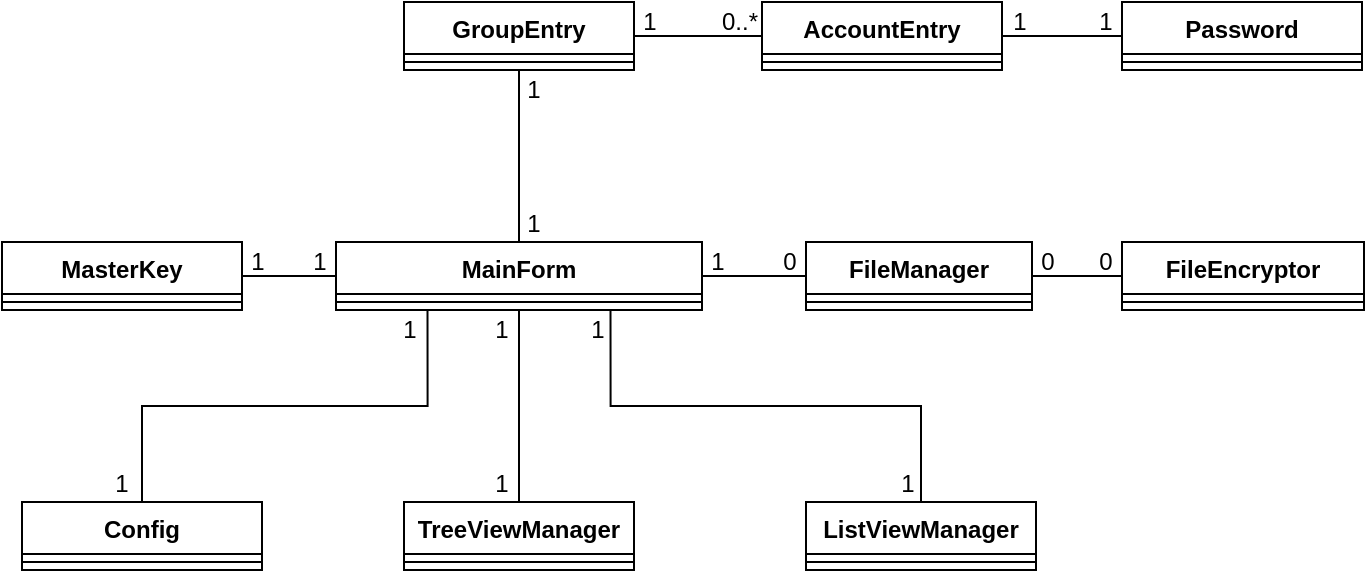 <mxfile version="20.8.16" type="device"><diagram id="C5RBs43oDa-KdzZeNtuy" name="Page-1"><mxGraphModel dx="1806" dy="585" grid="1" gridSize="10" guides="1" tooltips="1" connect="1" arrows="1" fold="1" page="1" pageScale="1" pageWidth="827" pageHeight="1169" math="0" shadow="0"><root><mxCell id="WIyWlLk6GJQsqaUBKTNV-0"/><mxCell id="WIyWlLk6GJQsqaUBKTNV-1" parent="WIyWlLk6GJQsqaUBKTNV-0"/><mxCell id="TMMSI7ghqGFuqmbbUpCR-4" value="Password" style="swimlane;fontStyle=1;align=center;verticalAlign=top;childLayout=stackLayout;horizontal=1;startSize=26;horizontalStack=0;resizeParent=1;resizeParentMax=0;resizeLast=0;collapsible=1;marginBottom=0;" parent="WIyWlLk6GJQsqaUBKTNV-1" vertex="1"><mxGeometry x="510" y="240" width="120" height="34" as="geometry"/></mxCell><mxCell id="TMMSI7ghqGFuqmbbUpCR-6" value="" style="line;strokeWidth=1;fillColor=none;align=left;verticalAlign=middle;spacingTop=-1;spacingLeft=3;spacingRight=3;rotatable=0;labelPosition=right;points=[];portConstraint=eastwest;strokeColor=inherit;" parent="TMMSI7ghqGFuqmbbUpCR-4" vertex="1"><mxGeometry y="26" width="120" height="8" as="geometry"/></mxCell><mxCell id="TMMSI7ghqGFuqmbbUpCR-8" value="MasterKey" style="swimlane;fontStyle=1;align=center;verticalAlign=top;childLayout=stackLayout;horizontal=1;startSize=26;horizontalStack=0;resizeParent=1;resizeParentMax=0;resizeLast=0;collapsible=1;marginBottom=0;" parent="WIyWlLk6GJQsqaUBKTNV-1" vertex="1"><mxGeometry x="-50" y="360" width="120" height="34" as="geometry"/></mxCell><mxCell id="TMMSI7ghqGFuqmbbUpCR-10" value="" style="line;strokeWidth=1;fillColor=none;align=left;verticalAlign=middle;spacingTop=-1;spacingLeft=3;spacingRight=3;rotatable=0;labelPosition=right;points=[];portConstraint=eastwest;strokeColor=inherit;" parent="TMMSI7ghqGFuqmbbUpCR-8" vertex="1"><mxGeometry y="26" width="120" height="8" as="geometry"/></mxCell><mxCell id="vbe56ee4pJvhksLUqTPH-12" style="edgeStyle=orthogonalEdgeStyle;rounded=0;orthogonalLoop=1;jettySize=auto;html=1;entryX=0;entryY=0.5;entryDx=0;entryDy=0;endArrow=none;endFill=0;" edge="1" parent="WIyWlLk6GJQsqaUBKTNV-1" source="TMMSI7ghqGFuqmbbUpCR-12" target="TMMSI7ghqGFuqmbbUpCR-4"><mxGeometry relative="1" as="geometry"/></mxCell><mxCell id="TMMSI7ghqGFuqmbbUpCR-12" value="AccountEntry" style="swimlane;fontStyle=1;align=center;verticalAlign=top;childLayout=stackLayout;horizontal=1;startSize=26;horizontalStack=0;resizeParent=1;resizeParentMax=0;resizeLast=0;collapsible=1;marginBottom=0;" parent="WIyWlLk6GJQsqaUBKTNV-1" vertex="1"><mxGeometry x="330" y="240" width="120" height="34" as="geometry"/></mxCell><mxCell id="TMMSI7ghqGFuqmbbUpCR-14" value="" style="line;strokeWidth=1;fillColor=none;align=left;verticalAlign=middle;spacingTop=-1;spacingLeft=3;spacingRight=3;rotatable=0;labelPosition=right;points=[];portConstraint=eastwest;strokeColor=inherit;" parent="TMMSI7ghqGFuqmbbUpCR-12" vertex="1"><mxGeometry y="26" width="120" height="8" as="geometry"/></mxCell><mxCell id="vbe56ee4pJvhksLUqTPH-10" style="edgeStyle=orthogonalEdgeStyle;rounded=0;orthogonalLoop=1;jettySize=auto;html=1;entryX=0.5;entryY=0;entryDx=0;entryDy=0;endArrow=none;endFill=0;" edge="1" parent="WIyWlLk6GJQsqaUBKTNV-1" source="TMMSI7ghqGFuqmbbUpCR-16" target="jGyx0qog3NIWAA5pLPG9-11"><mxGeometry relative="1" as="geometry"/></mxCell><mxCell id="vbe56ee4pJvhksLUqTPH-11" style="edgeStyle=orthogonalEdgeStyle;rounded=0;orthogonalLoop=1;jettySize=auto;html=1;entryX=0;entryY=0.5;entryDx=0;entryDy=0;endArrow=none;endFill=0;exitX=1;exitY=0.5;exitDx=0;exitDy=0;" edge="1" parent="WIyWlLk6GJQsqaUBKTNV-1" source="TMMSI7ghqGFuqmbbUpCR-16" target="TMMSI7ghqGFuqmbbUpCR-12"><mxGeometry relative="1" as="geometry"><mxPoint x="300" y="257" as="sourcePoint"/></mxGeometry></mxCell><mxCell id="TMMSI7ghqGFuqmbbUpCR-16" value="GroupEntry" style="swimlane;fontStyle=1;align=center;verticalAlign=top;childLayout=stackLayout;horizontal=1;startSize=26;horizontalStack=0;resizeParent=1;resizeParentMax=0;resizeLast=0;collapsible=1;marginBottom=0;" parent="WIyWlLk6GJQsqaUBKTNV-1" vertex="1"><mxGeometry x="151" y="240" width="115" height="34" as="geometry"/></mxCell><mxCell id="TMMSI7ghqGFuqmbbUpCR-18" value="" style="line;strokeWidth=1;fillColor=none;align=left;verticalAlign=middle;spacingTop=-1;spacingLeft=3;spacingRight=3;rotatable=0;labelPosition=right;points=[];portConstraint=eastwest;strokeColor=inherit;" parent="TMMSI7ghqGFuqmbbUpCR-16" vertex="1"><mxGeometry y="26" width="115" height="8" as="geometry"/></mxCell><mxCell id="vbe56ee4pJvhksLUqTPH-9" style="edgeStyle=orthogonalEdgeStyle;rounded=0;orthogonalLoop=1;jettySize=auto;html=1;exitX=1;exitY=0.5;exitDx=0;exitDy=0;endArrow=none;endFill=0;" edge="1" parent="WIyWlLk6GJQsqaUBKTNV-1" source="TMMSI7ghqGFuqmbbUpCR-20" target="TMMSI7ghqGFuqmbbUpCR-25"><mxGeometry relative="1" as="geometry"/></mxCell><mxCell id="TMMSI7ghqGFuqmbbUpCR-20" value="FileManager" style="swimlane;fontStyle=1;align=center;verticalAlign=top;childLayout=stackLayout;horizontal=1;startSize=26;horizontalStack=0;resizeParent=1;resizeParentMax=0;resizeLast=0;collapsible=1;marginBottom=0;" parent="WIyWlLk6GJQsqaUBKTNV-1" vertex="1"><mxGeometry x="352" y="360" width="113" height="34" as="geometry"/></mxCell><mxCell id="TMMSI7ghqGFuqmbbUpCR-22" value="" style="line;strokeWidth=1;fillColor=none;align=left;verticalAlign=middle;spacingTop=-1;spacingLeft=3;spacingRight=3;rotatable=0;labelPosition=right;points=[];portConstraint=eastwest;strokeColor=inherit;" parent="TMMSI7ghqGFuqmbbUpCR-20" vertex="1"><mxGeometry y="26" width="113" height="8" as="geometry"/></mxCell><mxCell id="TMMSI7ghqGFuqmbbUpCR-25" value="FileEncryptor" style="swimlane;fontStyle=1;align=center;verticalAlign=top;childLayout=stackLayout;horizontal=1;startSize=26;horizontalStack=0;resizeParent=1;resizeParentMax=0;resizeLast=0;collapsible=1;marginBottom=0;" parent="WIyWlLk6GJQsqaUBKTNV-1" vertex="1"><mxGeometry x="510" y="360" width="121" height="34" as="geometry"/></mxCell><mxCell id="TMMSI7ghqGFuqmbbUpCR-27" value="" style="line;strokeWidth=1;fillColor=none;align=left;verticalAlign=middle;spacingTop=-1;spacingLeft=3;spacingRight=3;rotatable=0;labelPosition=right;points=[];portConstraint=eastwest;strokeColor=inherit;" parent="TMMSI7ghqGFuqmbbUpCR-25" vertex="1"><mxGeometry y="26" width="121" height="8" as="geometry"/></mxCell><mxCell id="jGyx0qog3NIWAA5pLPG9-2" value="ListViewManager" style="swimlane;fontStyle=1;align=center;verticalAlign=top;childLayout=stackLayout;horizontal=1;startSize=26;horizontalStack=0;resizeParent=1;resizeParentMax=0;resizeLast=0;collapsible=1;marginBottom=0;" parent="WIyWlLk6GJQsqaUBKTNV-1" vertex="1"><mxGeometry x="352" y="490" width="115" height="34" as="geometry"/></mxCell><mxCell id="jGyx0qog3NIWAA5pLPG9-4" value="" style="line;strokeWidth=1;fillColor=none;align=left;verticalAlign=middle;spacingTop=-1;spacingLeft=3;spacingRight=3;rotatable=0;labelPosition=right;points=[];portConstraint=eastwest;strokeColor=inherit;" parent="jGyx0qog3NIWAA5pLPG9-2" vertex="1"><mxGeometry y="26" width="115" height="8" as="geometry"/></mxCell><mxCell id="jGyx0qog3NIWAA5pLPG9-6" value="TreeViewManager" style="swimlane;fontStyle=1;align=center;verticalAlign=top;childLayout=stackLayout;horizontal=1;startSize=26;horizontalStack=0;resizeParent=1;resizeParentMax=0;resizeLast=0;collapsible=1;marginBottom=0;" parent="WIyWlLk6GJQsqaUBKTNV-1" vertex="1"><mxGeometry x="151" y="490" width="115" height="34" as="geometry"/></mxCell><mxCell id="jGyx0qog3NIWAA5pLPG9-8" value="" style="line;strokeWidth=1;fillColor=none;align=left;verticalAlign=middle;spacingTop=-1;spacingLeft=3;spacingRight=3;rotatable=0;labelPosition=right;points=[];portConstraint=eastwest;strokeColor=inherit;" parent="jGyx0qog3NIWAA5pLPG9-6" vertex="1"><mxGeometry y="26" width="115" height="8" as="geometry"/></mxCell><mxCell id="vbe56ee4pJvhksLUqTPH-4" style="edgeStyle=orthogonalEdgeStyle;rounded=0;orthogonalLoop=1;jettySize=auto;html=1;entryX=1;entryY=0.5;entryDx=0;entryDy=0;endArrow=none;endFill=0;" edge="1" parent="WIyWlLk6GJQsqaUBKTNV-1" source="jGyx0qog3NIWAA5pLPG9-11" target="TMMSI7ghqGFuqmbbUpCR-8"><mxGeometry relative="1" as="geometry"/></mxCell><mxCell id="vbe56ee4pJvhksLUqTPH-5" style="edgeStyle=orthogonalEdgeStyle;rounded=0;orthogonalLoop=1;jettySize=auto;html=1;exitX=0.25;exitY=1;exitDx=0;exitDy=0;entryX=0.5;entryY=0;entryDx=0;entryDy=0;endArrow=none;endFill=0;" edge="1" parent="WIyWlLk6GJQsqaUBKTNV-1" source="jGyx0qog3NIWAA5pLPG9-11" target="jGyx0qog3NIWAA5pLPG9-26"><mxGeometry relative="1" as="geometry"/></mxCell><mxCell id="vbe56ee4pJvhksLUqTPH-6" style="edgeStyle=orthogonalEdgeStyle;rounded=0;orthogonalLoop=1;jettySize=auto;html=1;exitX=0.5;exitY=1;exitDx=0;exitDy=0;entryX=0.5;entryY=0;entryDx=0;entryDy=0;endArrow=none;endFill=0;" edge="1" parent="WIyWlLk6GJQsqaUBKTNV-1" source="jGyx0qog3NIWAA5pLPG9-11" target="jGyx0qog3NIWAA5pLPG9-6"><mxGeometry relative="1" as="geometry"/></mxCell><mxCell id="vbe56ee4pJvhksLUqTPH-7" style="edgeStyle=orthogonalEdgeStyle;rounded=0;orthogonalLoop=1;jettySize=auto;html=1;exitX=0.75;exitY=1;exitDx=0;exitDy=0;endArrow=none;endFill=0;" edge="1" parent="WIyWlLk6GJQsqaUBKTNV-1" source="jGyx0qog3NIWAA5pLPG9-11" target="jGyx0qog3NIWAA5pLPG9-2"><mxGeometry relative="1" as="geometry"/></mxCell><mxCell id="vbe56ee4pJvhksLUqTPH-8" style="edgeStyle=orthogonalEdgeStyle;rounded=0;orthogonalLoop=1;jettySize=auto;html=1;exitX=1;exitY=0.5;exitDx=0;exitDy=0;entryX=0;entryY=0.5;entryDx=0;entryDy=0;endArrow=none;endFill=0;" edge="1" parent="WIyWlLk6GJQsqaUBKTNV-1" source="jGyx0qog3NIWAA5pLPG9-11" target="TMMSI7ghqGFuqmbbUpCR-20"><mxGeometry relative="1" as="geometry"/></mxCell><mxCell id="jGyx0qog3NIWAA5pLPG9-11" value="MainForm" style="swimlane;fontStyle=1;align=center;verticalAlign=top;childLayout=stackLayout;horizontal=1;startSize=26;horizontalStack=0;resizeParent=1;resizeParentMax=0;resizeLast=0;collapsible=1;marginBottom=0;" parent="WIyWlLk6GJQsqaUBKTNV-1" vertex="1"><mxGeometry x="117" y="360" width="183" height="34" as="geometry"/></mxCell><mxCell id="jGyx0qog3NIWAA5pLPG9-13" value="" style="line;strokeWidth=1;fillColor=none;align=left;verticalAlign=middle;spacingTop=-1;spacingLeft=3;spacingRight=3;rotatable=0;labelPosition=right;points=[];portConstraint=eastwest;strokeColor=inherit;" parent="jGyx0qog3NIWAA5pLPG9-11" vertex="1"><mxGeometry y="26" width="183" height="8" as="geometry"/></mxCell><mxCell id="jGyx0qog3NIWAA5pLPG9-26" value="Config" style="swimlane;fontStyle=1;align=center;verticalAlign=top;childLayout=stackLayout;horizontal=1;startSize=26;horizontalStack=0;resizeParent=1;resizeParentMax=0;resizeLast=0;collapsible=1;marginBottom=0;" parent="WIyWlLk6GJQsqaUBKTNV-1" vertex="1"><mxGeometry x="-40" y="490" width="120" height="34" as="geometry"/></mxCell><mxCell id="jGyx0qog3NIWAA5pLPG9-28" value="" style="line;strokeWidth=1;fillColor=none;align=left;verticalAlign=middle;spacingTop=-1;spacingLeft=3;spacingRight=3;rotatable=0;labelPosition=right;points=[];portConstraint=eastwest;strokeColor=inherit;" parent="jGyx0qog3NIWAA5pLPG9-26" vertex="1"><mxGeometry y="26" width="120" height="8" as="geometry"/></mxCell><mxCell id="vbe56ee4pJvhksLUqTPH-13" value="1" style="text;html=1;strokeColor=none;fillColor=none;align=center;verticalAlign=middle;whiteSpace=wrap;rounded=0;" vertex="1" parent="WIyWlLk6GJQsqaUBKTNV-1"><mxGeometry x="101" y="360" width="16" height="19" as="geometry"/></mxCell><mxCell id="vbe56ee4pJvhksLUqTPH-14" value="1" style="text;html=1;strokeColor=none;fillColor=none;align=center;verticalAlign=middle;whiteSpace=wrap;rounded=0;" vertex="1" parent="WIyWlLk6GJQsqaUBKTNV-1"><mxGeometry x="70" y="360" width="16" height="19" as="geometry"/></mxCell><mxCell id="vbe56ee4pJvhksLUqTPH-15" value="1" style="text;html=1;strokeColor=none;fillColor=none;align=center;verticalAlign=middle;whiteSpace=wrap;rounded=0;" vertex="1" parent="WIyWlLk6GJQsqaUBKTNV-1"><mxGeometry x="2" y="471" width="16" height="19" as="geometry"/></mxCell><mxCell id="vbe56ee4pJvhksLUqTPH-16" value="1" style="text;html=1;strokeColor=none;fillColor=none;align=center;verticalAlign=middle;whiteSpace=wrap;rounded=0;" vertex="1" parent="WIyWlLk6GJQsqaUBKTNV-1"><mxGeometry x="146" y="394" width="16" height="19" as="geometry"/></mxCell><mxCell id="vbe56ee4pJvhksLUqTPH-17" value="1" style="text;html=1;strokeColor=none;fillColor=none;align=center;verticalAlign=middle;whiteSpace=wrap;rounded=0;" vertex="1" parent="WIyWlLk6GJQsqaUBKTNV-1"><mxGeometry x="192" y="394" width="16" height="19" as="geometry"/></mxCell><mxCell id="vbe56ee4pJvhksLUqTPH-18" value="1" style="text;html=1;strokeColor=none;fillColor=none;align=center;verticalAlign=middle;whiteSpace=wrap;rounded=0;" vertex="1" parent="WIyWlLk6GJQsqaUBKTNV-1"><mxGeometry x="192" y="471" width="16" height="19" as="geometry"/></mxCell><mxCell id="vbe56ee4pJvhksLUqTPH-19" value="1" style="text;html=1;strokeColor=none;fillColor=none;align=center;verticalAlign=middle;whiteSpace=wrap;rounded=0;" vertex="1" parent="WIyWlLk6GJQsqaUBKTNV-1"><mxGeometry x="240" y="394" width="16" height="19" as="geometry"/></mxCell><mxCell id="vbe56ee4pJvhksLUqTPH-20" value="1" style="text;html=1;strokeColor=none;fillColor=none;align=center;verticalAlign=middle;whiteSpace=wrap;rounded=0;" vertex="1" parent="WIyWlLk6GJQsqaUBKTNV-1"><mxGeometry x="395" y="471" width="16" height="19" as="geometry"/></mxCell><mxCell id="vbe56ee4pJvhksLUqTPH-21" value="1" style="text;html=1;strokeColor=none;fillColor=none;align=center;verticalAlign=middle;whiteSpace=wrap;rounded=0;" vertex="1" parent="WIyWlLk6GJQsqaUBKTNV-1"><mxGeometry x="300" y="360" width="16" height="19" as="geometry"/></mxCell><mxCell id="vbe56ee4pJvhksLUqTPH-22" value="1" style="text;html=1;strokeColor=none;fillColor=none;align=center;verticalAlign=middle;whiteSpace=wrap;rounded=0;" vertex="1" parent="WIyWlLk6GJQsqaUBKTNV-1"><mxGeometry x="208" y="341" width="16" height="19" as="geometry"/></mxCell><mxCell id="vbe56ee4pJvhksLUqTPH-23" value="1" style="text;html=1;strokeColor=none;fillColor=none;align=center;verticalAlign=middle;whiteSpace=wrap;rounded=0;" vertex="1" parent="WIyWlLk6GJQsqaUBKTNV-1"><mxGeometry x="208" y="274" width="16" height="19" as="geometry"/></mxCell><mxCell id="vbe56ee4pJvhksLUqTPH-24" value="1" style="text;html=1;strokeColor=none;fillColor=none;align=center;verticalAlign=middle;whiteSpace=wrap;rounded=0;" vertex="1" parent="WIyWlLk6GJQsqaUBKTNV-1"><mxGeometry x="266" y="240" width="16" height="19" as="geometry"/></mxCell><mxCell id="vbe56ee4pJvhksLUqTPH-25" value="0..*" style="text;html=1;strokeColor=none;fillColor=none;align=center;verticalAlign=middle;whiteSpace=wrap;rounded=0;" vertex="1" parent="WIyWlLk6GJQsqaUBKTNV-1"><mxGeometry x="311" y="240" width="16" height="19" as="geometry"/></mxCell><mxCell id="vbe56ee4pJvhksLUqTPH-26" value="1" style="text;html=1;strokeColor=none;fillColor=none;align=center;verticalAlign=middle;whiteSpace=wrap;rounded=0;" vertex="1" parent="WIyWlLk6GJQsqaUBKTNV-1"><mxGeometry x="494" y="240" width="16" height="19" as="geometry"/></mxCell><mxCell id="vbe56ee4pJvhksLUqTPH-27" value="1" style="text;html=1;strokeColor=none;fillColor=none;align=center;verticalAlign=middle;whiteSpace=wrap;rounded=0;" vertex="1" parent="WIyWlLk6GJQsqaUBKTNV-1"><mxGeometry x="451" y="240" width="16" height="19" as="geometry"/></mxCell><mxCell id="vbe56ee4pJvhksLUqTPH-28" value="0" style="text;html=1;strokeColor=none;fillColor=none;align=center;verticalAlign=middle;whiteSpace=wrap;rounded=0;" vertex="1" parent="WIyWlLk6GJQsqaUBKTNV-1"><mxGeometry x="336" y="360" width="16" height="19" as="geometry"/></mxCell><mxCell id="vbe56ee4pJvhksLUqTPH-29" value="0" style="text;html=1;strokeColor=none;fillColor=none;align=center;verticalAlign=middle;whiteSpace=wrap;rounded=0;" vertex="1" parent="WIyWlLk6GJQsqaUBKTNV-1"><mxGeometry x="465" y="360" width="16" height="19" as="geometry"/></mxCell><mxCell id="vbe56ee4pJvhksLUqTPH-30" value="0" style="text;html=1;strokeColor=none;fillColor=none;align=center;verticalAlign=middle;whiteSpace=wrap;rounded=0;" vertex="1" parent="WIyWlLk6GJQsqaUBKTNV-1"><mxGeometry x="494" y="360" width="16" height="19" as="geometry"/></mxCell></root></mxGraphModel></diagram></mxfile>